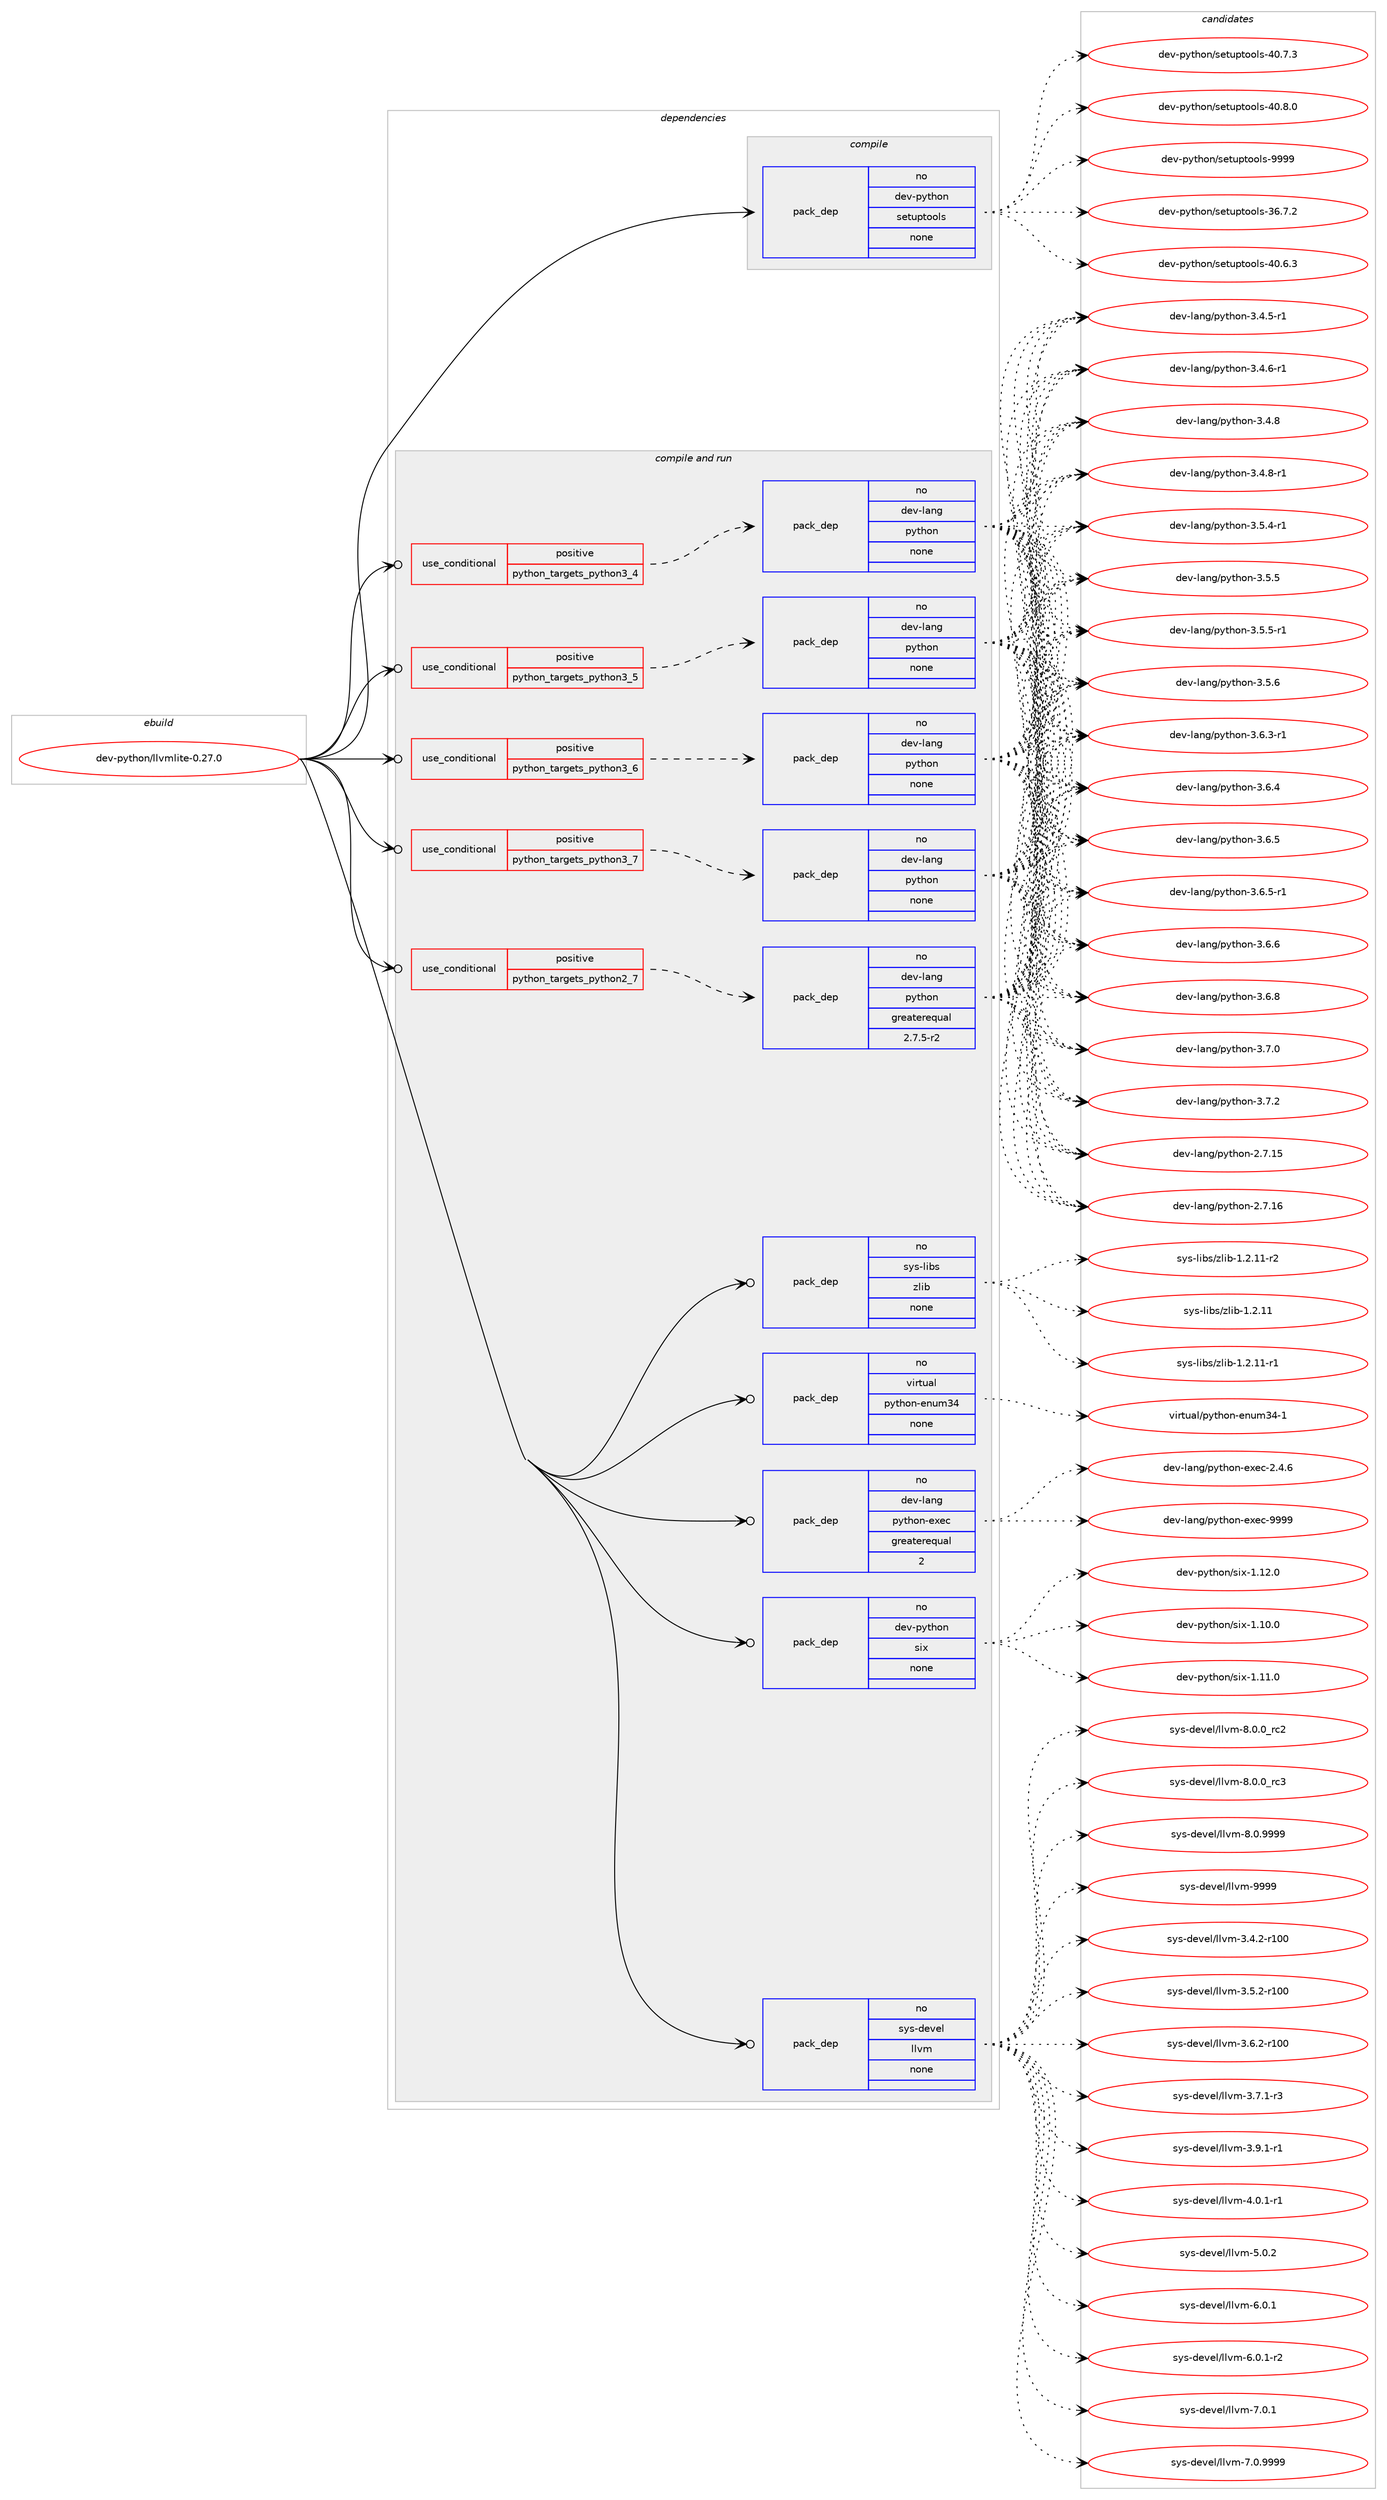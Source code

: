 digraph prolog {

# *************
# Graph options
# *************

newrank=true;
concentrate=true;
compound=true;
graph [rankdir=LR,fontname=Helvetica,fontsize=10,ranksep=1.5];#, ranksep=2.5, nodesep=0.2];
edge  [arrowhead=vee];
node  [fontname=Helvetica,fontsize=10];

# **********
# The ebuild
# **********

subgraph cluster_leftcol {
color=gray;
rank=same;
label=<<i>ebuild</i>>;
id [label="dev-python/llvmlite-0.27.0", color=red, width=4, href="../dev-python/llvmlite-0.27.0.svg"];
}

# ****************
# The dependencies
# ****************

subgraph cluster_midcol {
color=gray;
label=<<i>dependencies</i>>;
subgraph cluster_compile {
fillcolor="#eeeeee";
style=filled;
label=<<i>compile</i>>;
subgraph pack1017238 {
dependency1417540 [label=<<TABLE BORDER="0" CELLBORDER="1" CELLSPACING="0" CELLPADDING="4" WIDTH="220"><TR><TD ROWSPAN="6" CELLPADDING="30">pack_dep</TD></TR><TR><TD WIDTH="110">no</TD></TR><TR><TD>dev-python</TD></TR><TR><TD>setuptools</TD></TR><TR><TD>none</TD></TR><TR><TD></TD></TR></TABLE>>, shape=none, color=blue];
}
id:e -> dependency1417540:w [weight=20,style="solid",arrowhead="vee"];
}
subgraph cluster_compileandrun {
fillcolor="#eeeeee";
style=filled;
label=<<i>compile and run</i>>;
subgraph cond377029 {
dependency1417541 [label=<<TABLE BORDER="0" CELLBORDER="1" CELLSPACING="0" CELLPADDING="4"><TR><TD ROWSPAN="3" CELLPADDING="10">use_conditional</TD></TR><TR><TD>positive</TD></TR><TR><TD>python_targets_python2_7</TD></TR></TABLE>>, shape=none, color=red];
subgraph pack1017239 {
dependency1417542 [label=<<TABLE BORDER="0" CELLBORDER="1" CELLSPACING="0" CELLPADDING="4" WIDTH="220"><TR><TD ROWSPAN="6" CELLPADDING="30">pack_dep</TD></TR><TR><TD WIDTH="110">no</TD></TR><TR><TD>dev-lang</TD></TR><TR><TD>python</TD></TR><TR><TD>greaterequal</TD></TR><TR><TD>2.7.5-r2</TD></TR></TABLE>>, shape=none, color=blue];
}
dependency1417541:e -> dependency1417542:w [weight=20,style="dashed",arrowhead="vee"];
}
id:e -> dependency1417541:w [weight=20,style="solid",arrowhead="odotvee"];
subgraph cond377030 {
dependency1417543 [label=<<TABLE BORDER="0" CELLBORDER="1" CELLSPACING="0" CELLPADDING="4"><TR><TD ROWSPAN="3" CELLPADDING="10">use_conditional</TD></TR><TR><TD>positive</TD></TR><TR><TD>python_targets_python3_4</TD></TR></TABLE>>, shape=none, color=red];
subgraph pack1017240 {
dependency1417544 [label=<<TABLE BORDER="0" CELLBORDER="1" CELLSPACING="0" CELLPADDING="4" WIDTH="220"><TR><TD ROWSPAN="6" CELLPADDING="30">pack_dep</TD></TR><TR><TD WIDTH="110">no</TD></TR><TR><TD>dev-lang</TD></TR><TR><TD>python</TD></TR><TR><TD>none</TD></TR><TR><TD></TD></TR></TABLE>>, shape=none, color=blue];
}
dependency1417543:e -> dependency1417544:w [weight=20,style="dashed",arrowhead="vee"];
}
id:e -> dependency1417543:w [weight=20,style="solid",arrowhead="odotvee"];
subgraph cond377031 {
dependency1417545 [label=<<TABLE BORDER="0" CELLBORDER="1" CELLSPACING="0" CELLPADDING="4"><TR><TD ROWSPAN="3" CELLPADDING="10">use_conditional</TD></TR><TR><TD>positive</TD></TR><TR><TD>python_targets_python3_5</TD></TR></TABLE>>, shape=none, color=red];
subgraph pack1017241 {
dependency1417546 [label=<<TABLE BORDER="0" CELLBORDER="1" CELLSPACING="0" CELLPADDING="4" WIDTH="220"><TR><TD ROWSPAN="6" CELLPADDING="30">pack_dep</TD></TR><TR><TD WIDTH="110">no</TD></TR><TR><TD>dev-lang</TD></TR><TR><TD>python</TD></TR><TR><TD>none</TD></TR><TR><TD></TD></TR></TABLE>>, shape=none, color=blue];
}
dependency1417545:e -> dependency1417546:w [weight=20,style="dashed",arrowhead="vee"];
}
id:e -> dependency1417545:w [weight=20,style="solid",arrowhead="odotvee"];
subgraph cond377032 {
dependency1417547 [label=<<TABLE BORDER="0" CELLBORDER="1" CELLSPACING="0" CELLPADDING="4"><TR><TD ROWSPAN="3" CELLPADDING="10">use_conditional</TD></TR><TR><TD>positive</TD></TR><TR><TD>python_targets_python3_6</TD></TR></TABLE>>, shape=none, color=red];
subgraph pack1017242 {
dependency1417548 [label=<<TABLE BORDER="0" CELLBORDER="1" CELLSPACING="0" CELLPADDING="4" WIDTH="220"><TR><TD ROWSPAN="6" CELLPADDING="30">pack_dep</TD></TR><TR><TD WIDTH="110">no</TD></TR><TR><TD>dev-lang</TD></TR><TR><TD>python</TD></TR><TR><TD>none</TD></TR><TR><TD></TD></TR></TABLE>>, shape=none, color=blue];
}
dependency1417547:e -> dependency1417548:w [weight=20,style="dashed",arrowhead="vee"];
}
id:e -> dependency1417547:w [weight=20,style="solid",arrowhead="odotvee"];
subgraph cond377033 {
dependency1417549 [label=<<TABLE BORDER="0" CELLBORDER="1" CELLSPACING="0" CELLPADDING="4"><TR><TD ROWSPAN="3" CELLPADDING="10">use_conditional</TD></TR><TR><TD>positive</TD></TR><TR><TD>python_targets_python3_7</TD></TR></TABLE>>, shape=none, color=red];
subgraph pack1017243 {
dependency1417550 [label=<<TABLE BORDER="0" CELLBORDER="1" CELLSPACING="0" CELLPADDING="4" WIDTH="220"><TR><TD ROWSPAN="6" CELLPADDING="30">pack_dep</TD></TR><TR><TD WIDTH="110">no</TD></TR><TR><TD>dev-lang</TD></TR><TR><TD>python</TD></TR><TR><TD>none</TD></TR><TR><TD></TD></TR></TABLE>>, shape=none, color=blue];
}
dependency1417549:e -> dependency1417550:w [weight=20,style="dashed",arrowhead="vee"];
}
id:e -> dependency1417549:w [weight=20,style="solid",arrowhead="odotvee"];
subgraph pack1017244 {
dependency1417551 [label=<<TABLE BORDER="0" CELLBORDER="1" CELLSPACING="0" CELLPADDING="4" WIDTH="220"><TR><TD ROWSPAN="6" CELLPADDING="30">pack_dep</TD></TR><TR><TD WIDTH="110">no</TD></TR><TR><TD>dev-lang</TD></TR><TR><TD>python-exec</TD></TR><TR><TD>greaterequal</TD></TR><TR><TD>2</TD></TR></TABLE>>, shape=none, color=blue];
}
id:e -> dependency1417551:w [weight=20,style="solid",arrowhead="odotvee"];
subgraph pack1017245 {
dependency1417552 [label=<<TABLE BORDER="0" CELLBORDER="1" CELLSPACING="0" CELLPADDING="4" WIDTH="220"><TR><TD ROWSPAN="6" CELLPADDING="30">pack_dep</TD></TR><TR><TD WIDTH="110">no</TD></TR><TR><TD>dev-python</TD></TR><TR><TD>six</TD></TR><TR><TD>none</TD></TR><TR><TD></TD></TR></TABLE>>, shape=none, color=blue];
}
id:e -> dependency1417552:w [weight=20,style="solid",arrowhead="odotvee"];
subgraph pack1017246 {
dependency1417553 [label=<<TABLE BORDER="0" CELLBORDER="1" CELLSPACING="0" CELLPADDING="4" WIDTH="220"><TR><TD ROWSPAN="6" CELLPADDING="30">pack_dep</TD></TR><TR><TD WIDTH="110">no</TD></TR><TR><TD>sys-devel</TD></TR><TR><TD>llvm</TD></TR><TR><TD>none</TD></TR><TR><TD></TD></TR></TABLE>>, shape=none, color=blue];
}
id:e -> dependency1417553:w [weight=20,style="solid",arrowhead="odotvee"];
subgraph pack1017247 {
dependency1417554 [label=<<TABLE BORDER="0" CELLBORDER="1" CELLSPACING="0" CELLPADDING="4" WIDTH="220"><TR><TD ROWSPAN="6" CELLPADDING="30">pack_dep</TD></TR><TR><TD WIDTH="110">no</TD></TR><TR><TD>sys-libs</TD></TR><TR><TD>zlib</TD></TR><TR><TD>none</TD></TR><TR><TD></TD></TR></TABLE>>, shape=none, color=blue];
}
id:e -> dependency1417554:w [weight=20,style="solid",arrowhead="odotvee"];
subgraph pack1017248 {
dependency1417555 [label=<<TABLE BORDER="0" CELLBORDER="1" CELLSPACING="0" CELLPADDING="4" WIDTH="220"><TR><TD ROWSPAN="6" CELLPADDING="30">pack_dep</TD></TR><TR><TD WIDTH="110">no</TD></TR><TR><TD>virtual</TD></TR><TR><TD>python-enum34</TD></TR><TR><TD>none</TD></TR><TR><TD></TD></TR></TABLE>>, shape=none, color=blue];
}
id:e -> dependency1417555:w [weight=20,style="solid",arrowhead="odotvee"];
}
subgraph cluster_run {
fillcolor="#eeeeee";
style=filled;
label=<<i>run</i>>;
}
}

# **************
# The candidates
# **************

subgraph cluster_choices {
rank=same;
color=gray;
label=<<i>candidates</i>>;

subgraph choice1017238 {
color=black;
nodesep=1;
choice100101118451121211161041111104711510111611711211611111110811545515446554650 [label="dev-python/setuptools-36.7.2", color=red, width=4,href="../dev-python/setuptools-36.7.2.svg"];
choice100101118451121211161041111104711510111611711211611111110811545524846544651 [label="dev-python/setuptools-40.6.3", color=red, width=4,href="../dev-python/setuptools-40.6.3.svg"];
choice100101118451121211161041111104711510111611711211611111110811545524846554651 [label="dev-python/setuptools-40.7.3", color=red, width=4,href="../dev-python/setuptools-40.7.3.svg"];
choice100101118451121211161041111104711510111611711211611111110811545524846564648 [label="dev-python/setuptools-40.8.0", color=red, width=4,href="../dev-python/setuptools-40.8.0.svg"];
choice10010111845112121116104111110471151011161171121161111111081154557575757 [label="dev-python/setuptools-9999", color=red, width=4,href="../dev-python/setuptools-9999.svg"];
dependency1417540:e -> choice100101118451121211161041111104711510111611711211611111110811545515446554650:w [style=dotted,weight="100"];
dependency1417540:e -> choice100101118451121211161041111104711510111611711211611111110811545524846544651:w [style=dotted,weight="100"];
dependency1417540:e -> choice100101118451121211161041111104711510111611711211611111110811545524846554651:w [style=dotted,weight="100"];
dependency1417540:e -> choice100101118451121211161041111104711510111611711211611111110811545524846564648:w [style=dotted,weight="100"];
dependency1417540:e -> choice10010111845112121116104111110471151011161171121161111111081154557575757:w [style=dotted,weight="100"];
}
subgraph choice1017239 {
color=black;
nodesep=1;
choice10010111845108971101034711212111610411111045504655464953 [label="dev-lang/python-2.7.15", color=red, width=4,href="../dev-lang/python-2.7.15.svg"];
choice10010111845108971101034711212111610411111045504655464954 [label="dev-lang/python-2.7.16", color=red, width=4,href="../dev-lang/python-2.7.16.svg"];
choice1001011184510897110103471121211161041111104551465246534511449 [label="dev-lang/python-3.4.5-r1", color=red, width=4,href="../dev-lang/python-3.4.5-r1.svg"];
choice1001011184510897110103471121211161041111104551465246544511449 [label="dev-lang/python-3.4.6-r1", color=red, width=4,href="../dev-lang/python-3.4.6-r1.svg"];
choice100101118451089711010347112121116104111110455146524656 [label="dev-lang/python-3.4.8", color=red, width=4,href="../dev-lang/python-3.4.8.svg"];
choice1001011184510897110103471121211161041111104551465246564511449 [label="dev-lang/python-3.4.8-r1", color=red, width=4,href="../dev-lang/python-3.4.8-r1.svg"];
choice1001011184510897110103471121211161041111104551465346524511449 [label="dev-lang/python-3.5.4-r1", color=red, width=4,href="../dev-lang/python-3.5.4-r1.svg"];
choice100101118451089711010347112121116104111110455146534653 [label="dev-lang/python-3.5.5", color=red, width=4,href="../dev-lang/python-3.5.5.svg"];
choice1001011184510897110103471121211161041111104551465346534511449 [label="dev-lang/python-3.5.5-r1", color=red, width=4,href="../dev-lang/python-3.5.5-r1.svg"];
choice100101118451089711010347112121116104111110455146534654 [label="dev-lang/python-3.5.6", color=red, width=4,href="../dev-lang/python-3.5.6.svg"];
choice1001011184510897110103471121211161041111104551465446514511449 [label="dev-lang/python-3.6.3-r1", color=red, width=4,href="../dev-lang/python-3.6.3-r1.svg"];
choice100101118451089711010347112121116104111110455146544652 [label="dev-lang/python-3.6.4", color=red, width=4,href="../dev-lang/python-3.6.4.svg"];
choice100101118451089711010347112121116104111110455146544653 [label="dev-lang/python-3.6.5", color=red, width=4,href="../dev-lang/python-3.6.5.svg"];
choice1001011184510897110103471121211161041111104551465446534511449 [label="dev-lang/python-3.6.5-r1", color=red, width=4,href="../dev-lang/python-3.6.5-r1.svg"];
choice100101118451089711010347112121116104111110455146544654 [label="dev-lang/python-3.6.6", color=red, width=4,href="../dev-lang/python-3.6.6.svg"];
choice100101118451089711010347112121116104111110455146544656 [label="dev-lang/python-3.6.8", color=red, width=4,href="../dev-lang/python-3.6.8.svg"];
choice100101118451089711010347112121116104111110455146554648 [label="dev-lang/python-3.7.0", color=red, width=4,href="../dev-lang/python-3.7.0.svg"];
choice100101118451089711010347112121116104111110455146554650 [label="dev-lang/python-3.7.2", color=red, width=4,href="../dev-lang/python-3.7.2.svg"];
dependency1417542:e -> choice10010111845108971101034711212111610411111045504655464953:w [style=dotted,weight="100"];
dependency1417542:e -> choice10010111845108971101034711212111610411111045504655464954:w [style=dotted,weight="100"];
dependency1417542:e -> choice1001011184510897110103471121211161041111104551465246534511449:w [style=dotted,weight="100"];
dependency1417542:e -> choice1001011184510897110103471121211161041111104551465246544511449:w [style=dotted,weight="100"];
dependency1417542:e -> choice100101118451089711010347112121116104111110455146524656:w [style=dotted,weight="100"];
dependency1417542:e -> choice1001011184510897110103471121211161041111104551465246564511449:w [style=dotted,weight="100"];
dependency1417542:e -> choice1001011184510897110103471121211161041111104551465346524511449:w [style=dotted,weight="100"];
dependency1417542:e -> choice100101118451089711010347112121116104111110455146534653:w [style=dotted,weight="100"];
dependency1417542:e -> choice1001011184510897110103471121211161041111104551465346534511449:w [style=dotted,weight="100"];
dependency1417542:e -> choice100101118451089711010347112121116104111110455146534654:w [style=dotted,weight="100"];
dependency1417542:e -> choice1001011184510897110103471121211161041111104551465446514511449:w [style=dotted,weight="100"];
dependency1417542:e -> choice100101118451089711010347112121116104111110455146544652:w [style=dotted,weight="100"];
dependency1417542:e -> choice100101118451089711010347112121116104111110455146544653:w [style=dotted,weight="100"];
dependency1417542:e -> choice1001011184510897110103471121211161041111104551465446534511449:w [style=dotted,weight="100"];
dependency1417542:e -> choice100101118451089711010347112121116104111110455146544654:w [style=dotted,weight="100"];
dependency1417542:e -> choice100101118451089711010347112121116104111110455146544656:w [style=dotted,weight="100"];
dependency1417542:e -> choice100101118451089711010347112121116104111110455146554648:w [style=dotted,weight="100"];
dependency1417542:e -> choice100101118451089711010347112121116104111110455146554650:w [style=dotted,weight="100"];
}
subgraph choice1017240 {
color=black;
nodesep=1;
choice10010111845108971101034711212111610411111045504655464953 [label="dev-lang/python-2.7.15", color=red, width=4,href="../dev-lang/python-2.7.15.svg"];
choice10010111845108971101034711212111610411111045504655464954 [label="dev-lang/python-2.7.16", color=red, width=4,href="../dev-lang/python-2.7.16.svg"];
choice1001011184510897110103471121211161041111104551465246534511449 [label="dev-lang/python-3.4.5-r1", color=red, width=4,href="../dev-lang/python-3.4.5-r1.svg"];
choice1001011184510897110103471121211161041111104551465246544511449 [label="dev-lang/python-3.4.6-r1", color=red, width=4,href="../dev-lang/python-3.4.6-r1.svg"];
choice100101118451089711010347112121116104111110455146524656 [label="dev-lang/python-3.4.8", color=red, width=4,href="../dev-lang/python-3.4.8.svg"];
choice1001011184510897110103471121211161041111104551465246564511449 [label="dev-lang/python-3.4.8-r1", color=red, width=4,href="../dev-lang/python-3.4.8-r1.svg"];
choice1001011184510897110103471121211161041111104551465346524511449 [label="dev-lang/python-3.5.4-r1", color=red, width=4,href="../dev-lang/python-3.5.4-r1.svg"];
choice100101118451089711010347112121116104111110455146534653 [label="dev-lang/python-3.5.5", color=red, width=4,href="../dev-lang/python-3.5.5.svg"];
choice1001011184510897110103471121211161041111104551465346534511449 [label="dev-lang/python-3.5.5-r1", color=red, width=4,href="../dev-lang/python-3.5.5-r1.svg"];
choice100101118451089711010347112121116104111110455146534654 [label="dev-lang/python-3.5.6", color=red, width=4,href="../dev-lang/python-3.5.6.svg"];
choice1001011184510897110103471121211161041111104551465446514511449 [label="dev-lang/python-3.6.3-r1", color=red, width=4,href="../dev-lang/python-3.6.3-r1.svg"];
choice100101118451089711010347112121116104111110455146544652 [label="dev-lang/python-3.6.4", color=red, width=4,href="../dev-lang/python-3.6.4.svg"];
choice100101118451089711010347112121116104111110455146544653 [label="dev-lang/python-3.6.5", color=red, width=4,href="../dev-lang/python-3.6.5.svg"];
choice1001011184510897110103471121211161041111104551465446534511449 [label="dev-lang/python-3.6.5-r1", color=red, width=4,href="../dev-lang/python-3.6.5-r1.svg"];
choice100101118451089711010347112121116104111110455146544654 [label="dev-lang/python-3.6.6", color=red, width=4,href="../dev-lang/python-3.6.6.svg"];
choice100101118451089711010347112121116104111110455146544656 [label="dev-lang/python-3.6.8", color=red, width=4,href="../dev-lang/python-3.6.8.svg"];
choice100101118451089711010347112121116104111110455146554648 [label="dev-lang/python-3.7.0", color=red, width=4,href="../dev-lang/python-3.7.0.svg"];
choice100101118451089711010347112121116104111110455146554650 [label="dev-lang/python-3.7.2", color=red, width=4,href="../dev-lang/python-3.7.2.svg"];
dependency1417544:e -> choice10010111845108971101034711212111610411111045504655464953:w [style=dotted,weight="100"];
dependency1417544:e -> choice10010111845108971101034711212111610411111045504655464954:w [style=dotted,weight="100"];
dependency1417544:e -> choice1001011184510897110103471121211161041111104551465246534511449:w [style=dotted,weight="100"];
dependency1417544:e -> choice1001011184510897110103471121211161041111104551465246544511449:w [style=dotted,weight="100"];
dependency1417544:e -> choice100101118451089711010347112121116104111110455146524656:w [style=dotted,weight="100"];
dependency1417544:e -> choice1001011184510897110103471121211161041111104551465246564511449:w [style=dotted,weight="100"];
dependency1417544:e -> choice1001011184510897110103471121211161041111104551465346524511449:w [style=dotted,weight="100"];
dependency1417544:e -> choice100101118451089711010347112121116104111110455146534653:w [style=dotted,weight="100"];
dependency1417544:e -> choice1001011184510897110103471121211161041111104551465346534511449:w [style=dotted,weight="100"];
dependency1417544:e -> choice100101118451089711010347112121116104111110455146534654:w [style=dotted,weight="100"];
dependency1417544:e -> choice1001011184510897110103471121211161041111104551465446514511449:w [style=dotted,weight="100"];
dependency1417544:e -> choice100101118451089711010347112121116104111110455146544652:w [style=dotted,weight="100"];
dependency1417544:e -> choice100101118451089711010347112121116104111110455146544653:w [style=dotted,weight="100"];
dependency1417544:e -> choice1001011184510897110103471121211161041111104551465446534511449:w [style=dotted,weight="100"];
dependency1417544:e -> choice100101118451089711010347112121116104111110455146544654:w [style=dotted,weight="100"];
dependency1417544:e -> choice100101118451089711010347112121116104111110455146544656:w [style=dotted,weight="100"];
dependency1417544:e -> choice100101118451089711010347112121116104111110455146554648:w [style=dotted,weight="100"];
dependency1417544:e -> choice100101118451089711010347112121116104111110455146554650:w [style=dotted,weight="100"];
}
subgraph choice1017241 {
color=black;
nodesep=1;
choice10010111845108971101034711212111610411111045504655464953 [label="dev-lang/python-2.7.15", color=red, width=4,href="../dev-lang/python-2.7.15.svg"];
choice10010111845108971101034711212111610411111045504655464954 [label="dev-lang/python-2.7.16", color=red, width=4,href="../dev-lang/python-2.7.16.svg"];
choice1001011184510897110103471121211161041111104551465246534511449 [label="dev-lang/python-3.4.5-r1", color=red, width=4,href="../dev-lang/python-3.4.5-r1.svg"];
choice1001011184510897110103471121211161041111104551465246544511449 [label="dev-lang/python-3.4.6-r1", color=red, width=4,href="../dev-lang/python-3.4.6-r1.svg"];
choice100101118451089711010347112121116104111110455146524656 [label="dev-lang/python-3.4.8", color=red, width=4,href="../dev-lang/python-3.4.8.svg"];
choice1001011184510897110103471121211161041111104551465246564511449 [label="dev-lang/python-3.4.8-r1", color=red, width=4,href="../dev-lang/python-3.4.8-r1.svg"];
choice1001011184510897110103471121211161041111104551465346524511449 [label="dev-lang/python-3.5.4-r1", color=red, width=4,href="../dev-lang/python-3.5.4-r1.svg"];
choice100101118451089711010347112121116104111110455146534653 [label="dev-lang/python-3.5.5", color=red, width=4,href="../dev-lang/python-3.5.5.svg"];
choice1001011184510897110103471121211161041111104551465346534511449 [label="dev-lang/python-3.5.5-r1", color=red, width=4,href="../dev-lang/python-3.5.5-r1.svg"];
choice100101118451089711010347112121116104111110455146534654 [label="dev-lang/python-3.5.6", color=red, width=4,href="../dev-lang/python-3.5.6.svg"];
choice1001011184510897110103471121211161041111104551465446514511449 [label="dev-lang/python-3.6.3-r1", color=red, width=4,href="../dev-lang/python-3.6.3-r1.svg"];
choice100101118451089711010347112121116104111110455146544652 [label="dev-lang/python-3.6.4", color=red, width=4,href="../dev-lang/python-3.6.4.svg"];
choice100101118451089711010347112121116104111110455146544653 [label="dev-lang/python-3.6.5", color=red, width=4,href="../dev-lang/python-3.6.5.svg"];
choice1001011184510897110103471121211161041111104551465446534511449 [label="dev-lang/python-3.6.5-r1", color=red, width=4,href="../dev-lang/python-3.6.5-r1.svg"];
choice100101118451089711010347112121116104111110455146544654 [label="dev-lang/python-3.6.6", color=red, width=4,href="../dev-lang/python-3.6.6.svg"];
choice100101118451089711010347112121116104111110455146544656 [label="dev-lang/python-3.6.8", color=red, width=4,href="../dev-lang/python-3.6.8.svg"];
choice100101118451089711010347112121116104111110455146554648 [label="dev-lang/python-3.7.0", color=red, width=4,href="../dev-lang/python-3.7.0.svg"];
choice100101118451089711010347112121116104111110455146554650 [label="dev-lang/python-3.7.2", color=red, width=4,href="../dev-lang/python-3.7.2.svg"];
dependency1417546:e -> choice10010111845108971101034711212111610411111045504655464953:w [style=dotted,weight="100"];
dependency1417546:e -> choice10010111845108971101034711212111610411111045504655464954:w [style=dotted,weight="100"];
dependency1417546:e -> choice1001011184510897110103471121211161041111104551465246534511449:w [style=dotted,weight="100"];
dependency1417546:e -> choice1001011184510897110103471121211161041111104551465246544511449:w [style=dotted,weight="100"];
dependency1417546:e -> choice100101118451089711010347112121116104111110455146524656:w [style=dotted,weight="100"];
dependency1417546:e -> choice1001011184510897110103471121211161041111104551465246564511449:w [style=dotted,weight="100"];
dependency1417546:e -> choice1001011184510897110103471121211161041111104551465346524511449:w [style=dotted,weight="100"];
dependency1417546:e -> choice100101118451089711010347112121116104111110455146534653:w [style=dotted,weight="100"];
dependency1417546:e -> choice1001011184510897110103471121211161041111104551465346534511449:w [style=dotted,weight="100"];
dependency1417546:e -> choice100101118451089711010347112121116104111110455146534654:w [style=dotted,weight="100"];
dependency1417546:e -> choice1001011184510897110103471121211161041111104551465446514511449:w [style=dotted,weight="100"];
dependency1417546:e -> choice100101118451089711010347112121116104111110455146544652:w [style=dotted,weight="100"];
dependency1417546:e -> choice100101118451089711010347112121116104111110455146544653:w [style=dotted,weight="100"];
dependency1417546:e -> choice1001011184510897110103471121211161041111104551465446534511449:w [style=dotted,weight="100"];
dependency1417546:e -> choice100101118451089711010347112121116104111110455146544654:w [style=dotted,weight="100"];
dependency1417546:e -> choice100101118451089711010347112121116104111110455146544656:w [style=dotted,weight="100"];
dependency1417546:e -> choice100101118451089711010347112121116104111110455146554648:w [style=dotted,weight="100"];
dependency1417546:e -> choice100101118451089711010347112121116104111110455146554650:w [style=dotted,weight="100"];
}
subgraph choice1017242 {
color=black;
nodesep=1;
choice10010111845108971101034711212111610411111045504655464953 [label="dev-lang/python-2.7.15", color=red, width=4,href="../dev-lang/python-2.7.15.svg"];
choice10010111845108971101034711212111610411111045504655464954 [label="dev-lang/python-2.7.16", color=red, width=4,href="../dev-lang/python-2.7.16.svg"];
choice1001011184510897110103471121211161041111104551465246534511449 [label="dev-lang/python-3.4.5-r1", color=red, width=4,href="../dev-lang/python-3.4.5-r1.svg"];
choice1001011184510897110103471121211161041111104551465246544511449 [label="dev-lang/python-3.4.6-r1", color=red, width=4,href="../dev-lang/python-3.4.6-r1.svg"];
choice100101118451089711010347112121116104111110455146524656 [label="dev-lang/python-3.4.8", color=red, width=4,href="../dev-lang/python-3.4.8.svg"];
choice1001011184510897110103471121211161041111104551465246564511449 [label="dev-lang/python-3.4.8-r1", color=red, width=4,href="../dev-lang/python-3.4.8-r1.svg"];
choice1001011184510897110103471121211161041111104551465346524511449 [label="dev-lang/python-3.5.4-r1", color=red, width=4,href="../dev-lang/python-3.5.4-r1.svg"];
choice100101118451089711010347112121116104111110455146534653 [label="dev-lang/python-3.5.5", color=red, width=4,href="../dev-lang/python-3.5.5.svg"];
choice1001011184510897110103471121211161041111104551465346534511449 [label="dev-lang/python-3.5.5-r1", color=red, width=4,href="../dev-lang/python-3.5.5-r1.svg"];
choice100101118451089711010347112121116104111110455146534654 [label="dev-lang/python-3.5.6", color=red, width=4,href="../dev-lang/python-3.5.6.svg"];
choice1001011184510897110103471121211161041111104551465446514511449 [label="dev-lang/python-3.6.3-r1", color=red, width=4,href="../dev-lang/python-3.6.3-r1.svg"];
choice100101118451089711010347112121116104111110455146544652 [label="dev-lang/python-3.6.4", color=red, width=4,href="../dev-lang/python-3.6.4.svg"];
choice100101118451089711010347112121116104111110455146544653 [label="dev-lang/python-3.6.5", color=red, width=4,href="../dev-lang/python-3.6.5.svg"];
choice1001011184510897110103471121211161041111104551465446534511449 [label="dev-lang/python-3.6.5-r1", color=red, width=4,href="../dev-lang/python-3.6.5-r1.svg"];
choice100101118451089711010347112121116104111110455146544654 [label="dev-lang/python-3.6.6", color=red, width=4,href="../dev-lang/python-3.6.6.svg"];
choice100101118451089711010347112121116104111110455146544656 [label="dev-lang/python-3.6.8", color=red, width=4,href="../dev-lang/python-3.6.8.svg"];
choice100101118451089711010347112121116104111110455146554648 [label="dev-lang/python-3.7.0", color=red, width=4,href="../dev-lang/python-3.7.0.svg"];
choice100101118451089711010347112121116104111110455146554650 [label="dev-lang/python-3.7.2", color=red, width=4,href="../dev-lang/python-3.7.2.svg"];
dependency1417548:e -> choice10010111845108971101034711212111610411111045504655464953:w [style=dotted,weight="100"];
dependency1417548:e -> choice10010111845108971101034711212111610411111045504655464954:w [style=dotted,weight="100"];
dependency1417548:e -> choice1001011184510897110103471121211161041111104551465246534511449:w [style=dotted,weight="100"];
dependency1417548:e -> choice1001011184510897110103471121211161041111104551465246544511449:w [style=dotted,weight="100"];
dependency1417548:e -> choice100101118451089711010347112121116104111110455146524656:w [style=dotted,weight="100"];
dependency1417548:e -> choice1001011184510897110103471121211161041111104551465246564511449:w [style=dotted,weight="100"];
dependency1417548:e -> choice1001011184510897110103471121211161041111104551465346524511449:w [style=dotted,weight="100"];
dependency1417548:e -> choice100101118451089711010347112121116104111110455146534653:w [style=dotted,weight="100"];
dependency1417548:e -> choice1001011184510897110103471121211161041111104551465346534511449:w [style=dotted,weight="100"];
dependency1417548:e -> choice100101118451089711010347112121116104111110455146534654:w [style=dotted,weight="100"];
dependency1417548:e -> choice1001011184510897110103471121211161041111104551465446514511449:w [style=dotted,weight="100"];
dependency1417548:e -> choice100101118451089711010347112121116104111110455146544652:w [style=dotted,weight="100"];
dependency1417548:e -> choice100101118451089711010347112121116104111110455146544653:w [style=dotted,weight="100"];
dependency1417548:e -> choice1001011184510897110103471121211161041111104551465446534511449:w [style=dotted,weight="100"];
dependency1417548:e -> choice100101118451089711010347112121116104111110455146544654:w [style=dotted,weight="100"];
dependency1417548:e -> choice100101118451089711010347112121116104111110455146544656:w [style=dotted,weight="100"];
dependency1417548:e -> choice100101118451089711010347112121116104111110455146554648:w [style=dotted,weight="100"];
dependency1417548:e -> choice100101118451089711010347112121116104111110455146554650:w [style=dotted,weight="100"];
}
subgraph choice1017243 {
color=black;
nodesep=1;
choice10010111845108971101034711212111610411111045504655464953 [label="dev-lang/python-2.7.15", color=red, width=4,href="../dev-lang/python-2.7.15.svg"];
choice10010111845108971101034711212111610411111045504655464954 [label="dev-lang/python-2.7.16", color=red, width=4,href="../dev-lang/python-2.7.16.svg"];
choice1001011184510897110103471121211161041111104551465246534511449 [label="dev-lang/python-3.4.5-r1", color=red, width=4,href="../dev-lang/python-3.4.5-r1.svg"];
choice1001011184510897110103471121211161041111104551465246544511449 [label="dev-lang/python-3.4.6-r1", color=red, width=4,href="../dev-lang/python-3.4.6-r1.svg"];
choice100101118451089711010347112121116104111110455146524656 [label="dev-lang/python-3.4.8", color=red, width=4,href="../dev-lang/python-3.4.8.svg"];
choice1001011184510897110103471121211161041111104551465246564511449 [label="dev-lang/python-3.4.8-r1", color=red, width=4,href="../dev-lang/python-3.4.8-r1.svg"];
choice1001011184510897110103471121211161041111104551465346524511449 [label="dev-lang/python-3.5.4-r1", color=red, width=4,href="../dev-lang/python-3.5.4-r1.svg"];
choice100101118451089711010347112121116104111110455146534653 [label="dev-lang/python-3.5.5", color=red, width=4,href="../dev-lang/python-3.5.5.svg"];
choice1001011184510897110103471121211161041111104551465346534511449 [label="dev-lang/python-3.5.5-r1", color=red, width=4,href="../dev-lang/python-3.5.5-r1.svg"];
choice100101118451089711010347112121116104111110455146534654 [label="dev-lang/python-3.5.6", color=red, width=4,href="../dev-lang/python-3.5.6.svg"];
choice1001011184510897110103471121211161041111104551465446514511449 [label="dev-lang/python-3.6.3-r1", color=red, width=4,href="../dev-lang/python-3.6.3-r1.svg"];
choice100101118451089711010347112121116104111110455146544652 [label="dev-lang/python-3.6.4", color=red, width=4,href="../dev-lang/python-3.6.4.svg"];
choice100101118451089711010347112121116104111110455146544653 [label="dev-lang/python-3.6.5", color=red, width=4,href="../dev-lang/python-3.6.5.svg"];
choice1001011184510897110103471121211161041111104551465446534511449 [label="dev-lang/python-3.6.5-r1", color=red, width=4,href="../dev-lang/python-3.6.5-r1.svg"];
choice100101118451089711010347112121116104111110455146544654 [label="dev-lang/python-3.6.6", color=red, width=4,href="../dev-lang/python-3.6.6.svg"];
choice100101118451089711010347112121116104111110455146544656 [label="dev-lang/python-3.6.8", color=red, width=4,href="../dev-lang/python-3.6.8.svg"];
choice100101118451089711010347112121116104111110455146554648 [label="dev-lang/python-3.7.0", color=red, width=4,href="../dev-lang/python-3.7.0.svg"];
choice100101118451089711010347112121116104111110455146554650 [label="dev-lang/python-3.7.2", color=red, width=4,href="../dev-lang/python-3.7.2.svg"];
dependency1417550:e -> choice10010111845108971101034711212111610411111045504655464953:w [style=dotted,weight="100"];
dependency1417550:e -> choice10010111845108971101034711212111610411111045504655464954:w [style=dotted,weight="100"];
dependency1417550:e -> choice1001011184510897110103471121211161041111104551465246534511449:w [style=dotted,weight="100"];
dependency1417550:e -> choice1001011184510897110103471121211161041111104551465246544511449:w [style=dotted,weight="100"];
dependency1417550:e -> choice100101118451089711010347112121116104111110455146524656:w [style=dotted,weight="100"];
dependency1417550:e -> choice1001011184510897110103471121211161041111104551465246564511449:w [style=dotted,weight="100"];
dependency1417550:e -> choice1001011184510897110103471121211161041111104551465346524511449:w [style=dotted,weight="100"];
dependency1417550:e -> choice100101118451089711010347112121116104111110455146534653:w [style=dotted,weight="100"];
dependency1417550:e -> choice1001011184510897110103471121211161041111104551465346534511449:w [style=dotted,weight="100"];
dependency1417550:e -> choice100101118451089711010347112121116104111110455146534654:w [style=dotted,weight="100"];
dependency1417550:e -> choice1001011184510897110103471121211161041111104551465446514511449:w [style=dotted,weight="100"];
dependency1417550:e -> choice100101118451089711010347112121116104111110455146544652:w [style=dotted,weight="100"];
dependency1417550:e -> choice100101118451089711010347112121116104111110455146544653:w [style=dotted,weight="100"];
dependency1417550:e -> choice1001011184510897110103471121211161041111104551465446534511449:w [style=dotted,weight="100"];
dependency1417550:e -> choice100101118451089711010347112121116104111110455146544654:w [style=dotted,weight="100"];
dependency1417550:e -> choice100101118451089711010347112121116104111110455146544656:w [style=dotted,weight="100"];
dependency1417550:e -> choice100101118451089711010347112121116104111110455146554648:w [style=dotted,weight="100"];
dependency1417550:e -> choice100101118451089711010347112121116104111110455146554650:w [style=dotted,weight="100"];
}
subgraph choice1017244 {
color=black;
nodesep=1;
choice1001011184510897110103471121211161041111104510112010199455046524654 [label="dev-lang/python-exec-2.4.6", color=red, width=4,href="../dev-lang/python-exec-2.4.6.svg"];
choice10010111845108971101034711212111610411111045101120101994557575757 [label="dev-lang/python-exec-9999", color=red, width=4,href="../dev-lang/python-exec-9999.svg"];
dependency1417551:e -> choice1001011184510897110103471121211161041111104510112010199455046524654:w [style=dotted,weight="100"];
dependency1417551:e -> choice10010111845108971101034711212111610411111045101120101994557575757:w [style=dotted,weight="100"];
}
subgraph choice1017245 {
color=black;
nodesep=1;
choice100101118451121211161041111104711510512045494649484648 [label="dev-python/six-1.10.0", color=red, width=4,href="../dev-python/six-1.10.0.svg"];
choice100101118451121211161041111104711510512045494649494648 [label="dev-python/six-1.11.0", color=red, width=4,href="../dev-python/six-1.11.0.svg"];
choice100101118451121211161041111104711510512045494649504648 [label="dev-python/six-1.12.0", color=red, width=4,href="../dev-python/six-1.12.0.svg"];
dependency1417552:e -> choice100101118451121211161041111104711510512045494649484648:w [style=dotted,weight="100"];
dependency1417552:e -> choice100101118451121211161041111104711510512045494649494648:w [style=dotted,weight="100"];
dependency1417552:e -> choice100101118451121211161041111104711510512045494649504648:w [style=dotted,weight="100"];
}
subgraph choice1017246 {
color=black;
nodesep=1;
choice115121115451001011181011084710810811810945514652465045114494848 [label="sys-devel/llvm-3.4.2-r100", color=red, width=4,href="../sys-devel/llvm-3.4.2-r100.svg"];
choice115121115451001011181011084710810811810945514653465045114494848 [label="sys-devel/llvm-3.5.2-r100", color=red, width=4,href="../sys-devel/llvm-3.5.2-r100.svg"];
choice115121115451001011181011084710810811810945514654465045114494848 [label="sys-devel/llvm-3.6.2-r100", color=red, width=4,href="../sys-devel/llvm-3.6.2-r100.svg"];
choice11512111545100101118101108471081081181094551465546494511451 [label="sys-devel/llvm-3.7.1-r3", color=red, width=4,href="../sys-devel/llvm-3.7.1-r3.svg"];
choice11512111545100101118101108471081081181094551465746494511449 [label="sys-devel/llvm-3.9.1-r1", color=red, width=4,href="../sys-devel/llvm-3.9.1-r1.svg"];
choice11512111545100101118101108471081081181094552464846494511449 [label="sys-devel/llvm-4.0.1-r1", color=red, width=4,href="../sys-devel/llvm-4.0.1-r1.svg"];
choice1151211154510010111810110847108108118109455346484650 [label="sys-devel/llvm-5.0.2", color=red, width=4,href="../sys-devel/llvm-5.0.2.svg"];
choice1151211154510010111810110847108108118109455446484649 [label="sys-devel/llvm-6.0.1", color=red, width=4,href="../sys-devel/llvm-6.0.1.svg"];
choice11512111545100101118101108471081081181094554464846494511450 [label="sys-devel/llvm-6.0.1-r2", color=red, width=4,href="../sys-devel/llvm-6.0.1-r2.svg"];
choice1151211154510010111810110847108108118109455546484649 [label="sys-devel/llvm-7.0.1", color=red, width=4,href="../sys-devel/llvm-7.0.1.svg"];
choice1151211154510010111810110847108108118109455546484657575757 [label="sys-devel/llvm-7.0.9999", color=red, width=4,href="../sys-devel/llvm-7.0.9999.svg"];
choice1151211154510010111810110847108108118109455646484648951149950 [label="sys-devel/llvm-8.0.0_rc2", color=red, width=4,href="../sys-devel/llvm-8.0.0_rc2.svg"];
choice1151211154510010111810110847108108118109455646484648951149951 [label="sys-devel/llvm-8.0.0_rc3", color=red, width=4,href="../sys-devel/llvm-8.0.0_rc3.svg"];
choice1151211154510010111810110847108108118109455646484657575757 [label="sys-devel/llvm-8.0.9999", color=red, width=4,href="../sys-devel/llvm-8.0.9999.svg"];
choice11512111545100101118101108471081081181094557575757 [label="sys-devel/llvm-9999", color=red, width=4,href="../sys-devel/llvm-9999.svg"];
dependency1417553:e -> choice115121115451001011181011084710810811810945514652465045114494848:w [style=dotted,weight="100"];
dependency1417553:e -> choice115121115451001011181011084710810811810945514653465045114494848:w [style=dotted,weight="100"];
dependency1417553:e -> choice115121115451001011181011084710810811810945514654465045114494848:w [style=dotted,weight="100"];
dependency1417553:e -> choice11512111545100101118101108471081081181094551465546494511451:w [style=dotted,weight="100"];
dependency1417553:e -> choice11512111545100101118101108471081081181094551465746494511449:w [style=dotted,weight="100"];
dependency1417553:e -> choice11512111545100101118101108471081081181094552464846494511449:w [style=dotted,weight="100"];
dependency1417553:e -> choice1151211154510010111810110847108108118109455346484650:w [style=dotted,weight="100"];
dependency1417553:e -> choice1151211154510010111810110847108108118109455446484649:w [style=dotted,weight="100"];
dependency1417553:e -> choice11512111545100101118101108471081081181094554464846494511450:w [style=dotted,weight="100"];
dependency1417553:e -> choice1151211154510010111810110847108108118109455546484649:w [style=dotted,weight="100"];
dependency1417553:e -> choice1151211154510010111810110847108108118109455546484657575757:w [style=dotted,weight="100"];
dependency1417553:e -> choice1151211154510010111810110847108108118109455646484648951149950:w [style=dotted,weight="100"];
dependency1417553:e -> choice1151211154510010111810110847108108118109455646484648951149951:w [style=dotted,weight="100"];
dependency1417553:e -> choice1151211154510010111810110847108108118109455646484657575757:w [style=dotted,weight="100"];
dependency1417553:e -> choice11512111545100101118101108471081081181094557575757:w [style=dotted,weight="100"];
}
subgraph choice1017247 {
color=black;
nodesep=1;
choice1151211154510810598115471221081059845494650464949 [label="sys-libs/zlib-1.2.11", color=red, width=4,href="../sys-libs/zlib-1.2.11.svg"];
choice11512111545108105981154712210810598454946504649494511449 [label="sys-libs/zlib-1.2.11-r1", color=red, width=4,href="../sys-libs/zlib-1.2.11-r1.svg"];
choice11512111545108105981154712210810598454946504649494511450 [label="sys-libs/zlib-1.2.11-r2", color=red, width=4,href="../sys-libs/zlib-1.2.11-r2.svg"];
dependency1417554:e -> choice1151211154510810598115471221081059845494650464949:w [style=dotted,weight="100"];
dependency1417554:e -> choice11512111545108105981154712210810598454946504649494511449:w [style=dotted,weight="100"];
dependency1417554:e -> choice11512111545108105981154712210810598454946504649494511450:w [style=dotted,weight="100"];
}
subgraph choice1017248 {
color=black;
nodesep=1;
choice11810511411611797108471121211161041111104510111011710951524549 [label="virtual/python-enum34-1", color=red, width=4,href="../virtual/python-enum34-1.svg"];
dependency1417555:e -> choice11810511411611797108471121211161041111104510111011710951524549:w [style=dotted,weight="100"];
}
}

}
